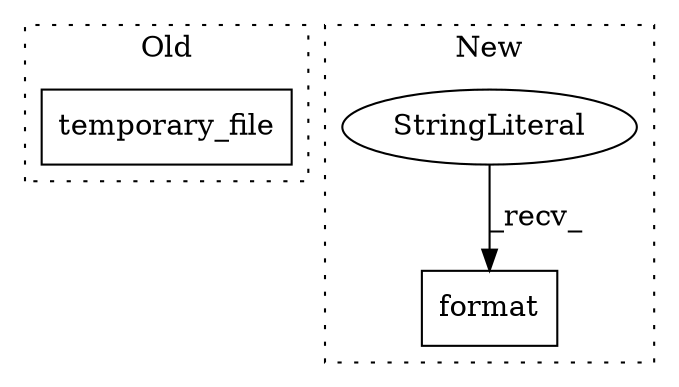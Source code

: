digraph G {
subgraph cluster0 {
1 [label="temporary_file" a="32" s="19894" l="16" shape="box"];
label = "Old";
style="dotted";
}
subgraph cluster1 {
2 [label="format" a="32" s="21618,21636" l="7,1" shape="box"];
3 [label="StringLiteral" a="45" s="21558" l="59" shape="ellipse"];
label = "New";
style="dotted";
}
3 -> 2 [label="_recv_"];
}